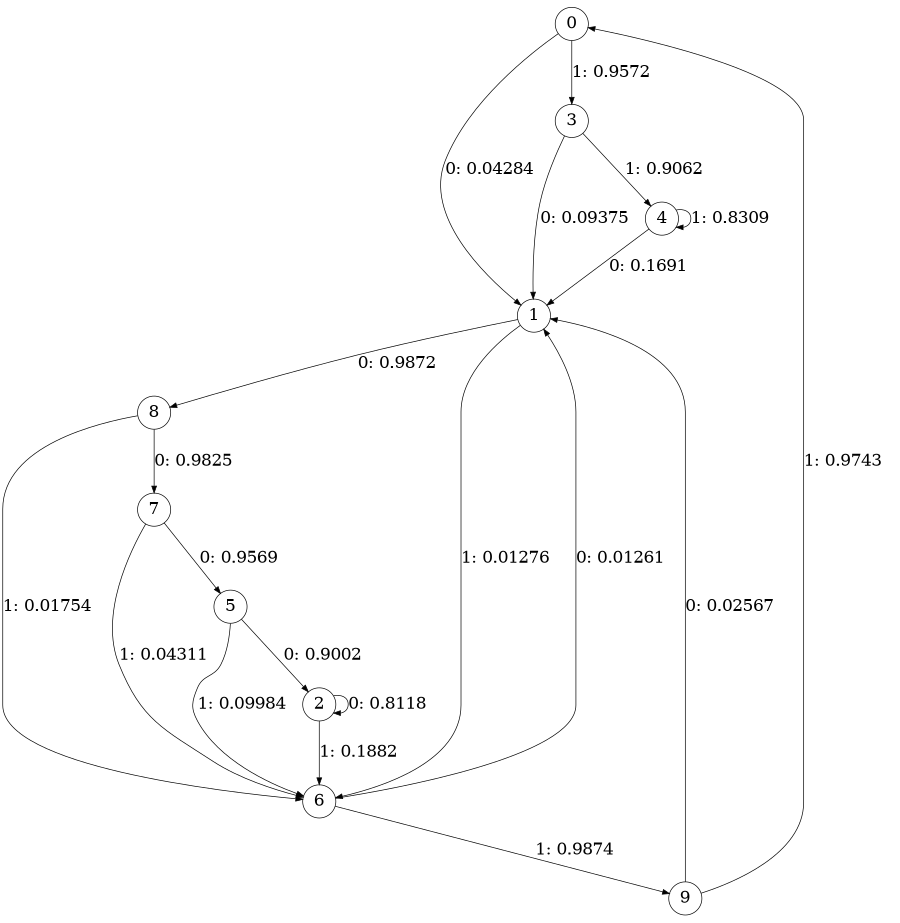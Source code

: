 digraph "ch4_both_short_L9" {
size = "6,8.5";
ratio = "fill";
node [shape = circle];
node [fontsize = 24];
edge [fontsize = 24];
0 -> 1 [label = "0: 0.04284  "];
0 -> 3 [label = "1: 0.9572   "];
1 -> 8 [label = "0: 0.9872   "];
1 -> 6 [label = "1: 0.01276  "];
2 -> 2 [label = "0: 0.8118   "];
2 -> 6 [label = "1: 0.1882   "];
3 -> 1 [label = "0: 0.09375  "];
3 -> 4 [label = "1: 0.9062   "];
4 -> 1 [label = "0: 0.1691   "];
4 -> 4 [label = "1: 0.8309   "];
5 -> 2 [label = "0: 0.9002   "];
5 -> 6 [label = "1: 0.09984  "];
6 -> 1 [label = "0: 0.01261  "];
6 -> 9 [label = "1: 0.9874   "];
7 -> 5 [label = "0: 0.9569   "];
7 -> 6 [label = "1: 0.04311  "];
8 -> 7 [label = "0: 0.9825   "];
8 -> 6 [label = "1: 0.01754  "];
9 -> 1 [label = "0: 0.02567  "];
9 -> 0 [label = "1: 0.9743   "];
}